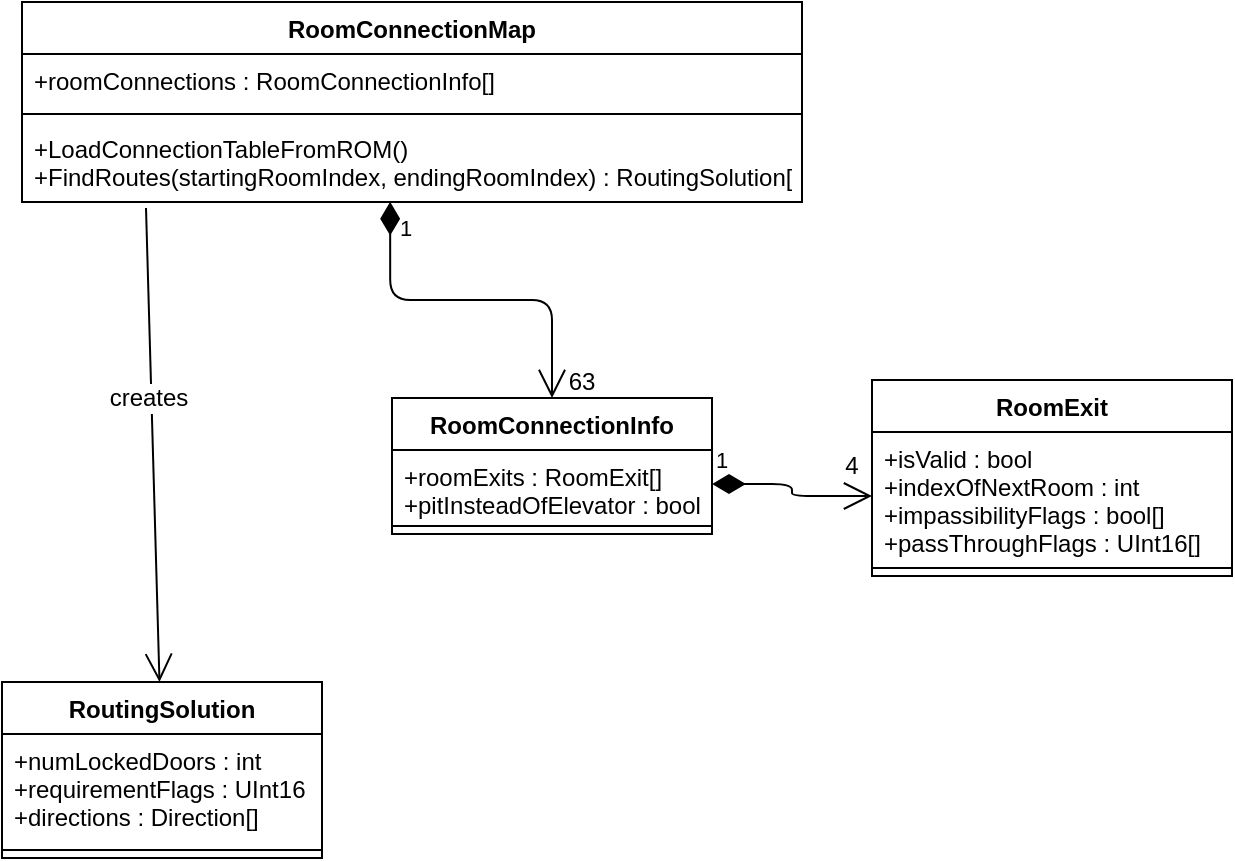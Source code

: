 <mxfile version="10.6.0" type="device"><diagram id="IRwSzP6cJqFgfkDPdAti" name="Page-1"><mxGraphModel dx="1113" dy="726" grid="1" gridSize="10" guides="1" tooltips="1" connect="1" arrows="1" fold="1" page="1" pageScale="1" pageWidth="850" pageHeight="1100" math="0" shadow="0"><root><mxCell id="0"/><mxCell id="1" parent="0"/><mxCell id="IluKzTclSSPrmRTONeBS-1" value="RoomConnectionMap" style="swimlane;fontStyle=1;align=center;verticalAlign=top;childLayout=stackLayout;horizontal=1;startSize=26;horizontalStack=0;resizeParent=1;resizeParentMax=0;resizeLast=0;collapsible=1;marginBottom=0;" vertex="1" parent="1"><mxGeometry x="160" y="110" width="390" height="100" as="geometry"/></mxCell><mxCell id="IluKzTclSSPrmRTONeBS-2" value="+roomConnections : RoomConnectionInfo[]" style="text;strokeColor=none;fillColor=none;align=left;verticalAlign=top;spacingLeft=4;spacingRight=4;overflow=hidden;rotatable=0;points=[[0,0.5],[1,0.5]];portConstraint=eastwest;" vertex="1" parent="IluKzTclSSPrmRTONeBS-1"><mxGeometry y="26" width="390" height="26" as="geometry"/></mxCell><mxCell id="IluKzTclSSPrmRTONeBS-3" value="" style="line;strokeWidth=1;fillColor=none;align=left;verticalAlign=middle;spacingTop=-1;spacingLeft=3;spacingRight=3;rotatable=0;labelPosition=right;points=[];portConstraint=eastwest;" vertex="1" parent="IluKzTclSSPrmRTONeBS-1"><mxGeometry y="52" width="390" height="8" as="geometry"/></mxCell><mxCell id="IluKzTclSSPrmRTONeBS-4" value="+LoadConnectionTableFromROM()&#xA;+FindRoutes(startingRoomIndex, endingRoomIndex) : RoutingSolution[]" style="text;strokeColor=none;fillColor=none;align=left;verticalAlign=top;spacingLeft=4;spacingRight=4;overflow=hidden;rotatable=0;points=[[0,0.5],[1,0.5]];portConstraint=eastwest;" vertex="1" parent="IluKzTclSSPrmRTONeBS-1"><mxGeometry y="60" width="390" height="40" as="geometry"/></mxCell><mxCell id="IluKzTclSSPrmRTONeBS-9" value="RoomConnectionInfo" style="swimlane;fontStyle=1;align=center;verticalAlign=top;childLayout=stackLayout;horizontal=1;startSize=26;horizontalStack=0;resizeParent=1;resizeParentMax=0;resizeLast=0;collapsible=1;marginBottom=0;" vertex="1" parent="1"><mxGeometry x="345" y="308" width="160" height="68" as="geometry"/></mxCell><mxCell id="IluKzTclSSPrmRTONeBS-10" value="+roomExits : RoomExit[]&#xA;+pitInsteadOfElevator : bool" style="text;strokeColor=none;fillColor=none;align=left;verticalAlign=top;spacingLeft=4;spacingRight=4;overflow=hidden;rotatable=0;points=[[0,0.5],[1,0.5]];portConstraint=eastwest;" vertex="1" parent="IluKzTclSSPrmRTONeBS-9"><mxGeometry y="26" width="160" height="34" as="geometry"/></mxCell><mxCell id="IluKzTclSSPrmRTONeBS-11" value="" style="line;strokeWidth=1;fillColor=none;align=left;verticalAlign=middle;spacingTop=-1;spacingLeft=3;spacingRight=3;rotatable=0;labelPosition=right;points=[];portConstraint=eastwest;" vertex="1" parent="IluKzTclSSPrmRTONeBS-9"><mxGeometry y="60" width="160" height="8" as="geometry"/></mxCell><mxCell id="IluKzTclSSPrmRTONeBS-13" value="RoomExit" style="swimlane;fontStyle=1;align=center;verticalAlign=top;childLayout=stackLayout;horizontal=1;startSize=26;horizontalStack=0;resizeParent=1;resizeParentMax=0;resizeLast=0;collapsible=1;marginBottom=0;" vertex="1" parent="1"><mxGeometry x="585" y="299" width="180" height="98" as="geometry"/></mxCell><mxCell id="IluKzTclSSPrmRTONeBS-14" value="+isValid : bool&#xA;+indexOfNextRoom : int&#xA;+impassibilityFlags : bool[]&#xA;+passThroughFlags : UInt16[]" style="text;strokeColor=none;fillColor=none;align=left;verticalAlign=top;spacingLeft=4;spacingRight=4;overflow=hidden;rotatable=0;points=[[0,0.5],[1,0.5]];portConstraint=eastwest;" vertex="1" parent="IluKzTclSSPrmRTONeBS-13"><mxGeometry y="26" width="180" height="64" as="geometry"/></mxCell><mxCell id="IluKzTclSSPrmRTONeBS-15" value="" style="line;strokeWidth=1;fillColor=none;align=left;verticalAlign=middle;spacingTop=-1;spacingLeft=3;spacingRight=3;rotatable=0;labelPosition=right;points=[];portConstraint=eastwest;" vertex="1" parent="IluKzTclSSPrmRTONeBS-13"><mxGeometry y="90" width="180" height="8" as="geometry"/></mxCell><mxCell id="IluKzTclSSPrmRTONeBS-17" value="RoutingSolution" style="swimlane;fontStyle=1;align=center;verticalAlign=top;childLayout=stackLayout;horizontal=1;startSize=26;horizontalStack=0;resizeParent=1;resizeParentMax=0;resizeLast=0;collapsible=1;marginBottom=0;" vertex="1" parent="1"><mxGeometry x="150" y="450" width="160" height="88" as="geometry"/></mxCell><mxCell id="IluKzTclSSPrmRTONeBS-18" value="+numLockedDoors : int&#xA;+requirementFlags : UInt16&#xA;+directions : Direction[]" style="text;strokeColor=none;fillColor=none;align=left;verticalAlign=top;spacingLeft=4;spacingRight=4;overflow=hidden;rotatable=0;points=[[0,0.5],[1,0.5]];portConstraint=eastwest;" vertex="1" parent="IluKzTclSSPrmRTONeBS-17"><mxGeometry y="26" width="160" height="54" as="geometry"/></mxCell><mxCell id="IluKzTclSSPrmRTONeBS-19" value="" style="line;strokeWidth=1;fillColor=none;align=left;verticalAlign=middle;spacingTop=-1;spacingLeft=3;spacingRight=3;rotatable=0;labelPosition=right;points=[];portConstraint=eastwest;" vertex="1" parent="IluKzTclSSPrmRTONeBS-17"><mxGeometry y="80" width="160" height="8" as="geometry"/></mxCell><mxCell id="IluKzTclSSPrmRTONeBS-22" value="1" style="endArrow=open;html=1;endSize=12;startArrow=diamondThin;startSize=14;startFill=1;edgeStyle=orthogonalEdgeStyle;align=left;verticalAlign=bottom;exitX=1;exitY=0.5;exitDx=0;exitDy=0;entryX=0;entryY=0.5;entryDx=0;entryDy=0;" edge="1" parent="1" source="IluKzTclSSPrmRTONeBS-10" target="IluKzTclSSPrmRTONeBS-14"><mxGeometry x="-1" y="3" relative="1" as="geometry"><mxPoint x="400" y="470" as="sourcePoint"/><mxPoint x="560" y="470" as="targetPoint"/></mxGeometry></mxCell><mxCell id="IluKzTclSSPrmRTONeBS-23" value="1" style="endArrow=open;html=1;endSize=12;startArrow=diamondThin;startSize=14;startFill=1;edgeStyle=orthogonalEdgeStyle;align=left;verticalAlign=top;entryX=0.5;entryY=0;entryDx=0;entryDy=0;exitX=0.472;exitY=0.996;exitDx=0;exitDy=0;exitPerimeter=0;labelPosition=right;verticalLabelPosition=bottom;" edge="1" parent="1" source="IluKzTclSSPrmRTONeBS-4" target="IluKzTclSSPrmRTONeBS-9"><mxGeometry x="-1" y="3" relative="1" as="geometry"><mxPoint x="355" y="250" as="sourcePoint"/><mxPoint x="310" y="560" as="targetPoint"/></mxGeometry></mxCell><mxCell id="IluKzTclSSPrmRTONeBS-31" value="4" style="text;html=1;strokeColor=none;fillColor=none;align=center;verticalAlign=middle;whiteSpace=wrap;rounded=0;" vertex="1" parent="1"><mxGeometry x="570" y="332" width="10" height="20" as="geometry"/></mxCell><mxCell id="IluKzTclSSPrmRTONeBS-32" value="63" style="text;html=1;strokeColor=none;fillColor=none;align=center;verticalAlign=middle;whiteSpace=wrap;rounded=0;" vertex="1" parent="1"><mxGeometry x="430" y="290" width="20" height="20" as="geometry"/></mxCell><mxCell id="IluKzTclSSPrmRTONeBS-34" value="" style="endArrow=open;endFill=1;endSize=12;html=1;" edge="1" parent="1" target="IluKzTclSSPrmRTONeBS-17"><mxGeometry width="160" relative="1" as="geometry"><mxPoint x="222" y="213" as="sourcePoint"/><mxPoint x="250" y="320" as="targetPoint"/></mxGeometry></mxCell><mxCell id="IluKzTclSSPrmRTONeBS-35" value="creates" style="text;html=1;resizable=0;points=[];align=center;verticalAlign=middle;labelBackgroundColor=#ffffff;" vertex="1" connectable="0" parent="IluKzTclSSPrmRTONeBS-34"><mxGeometry x="-0.2" y="-2" relative="1" as="geometry"><mxPoint as="offset"/></mxGeometry></mxCell></root></mxGraphModel></diagram></mxfile>